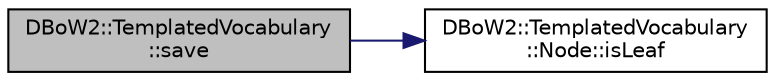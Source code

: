 digraph "DBoW2::TemplatedVocabulary::save"
{
  edge [fontname="Helvetica",fontsize="10",labelfontname="Helvetica",labelfontsize="10"];
  node [fontname="Helvetica",fontsize="10",shape=record];
  rankdir="LR";
  Node70 [label="DBoW2::TemplatedVocabulary\l::save",height=0.2,width=0.4,color="black", fillcolor="grey75", style="filled", fontcolor="black"];
  Node70 -> Node71 [color="midnightblue",fontsize="10",style="solid",fontname="Helvetica"];
  Node71 [label="DBoW2::TemplatedVocabulary\l::Node::isLeaf",height=0.2,width=0.4,color="black", fillcolor="white", style="filled",URL="$struct_d_bo_w2_1_1_templated_vocabulary_1_1_node.html#a050a0ee173dd58475dd2ab84e6f215e8"];
}
